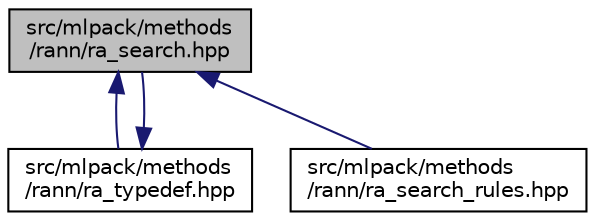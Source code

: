 digraph "src/mlpack/methods/rann/ra_search.hpp"
{
  edge [fontname="Helvetica",fontsize="10",labelfontname="Helvetica",labelfontsize="10"];
  node [fontname="Helvetica",fontsize="10",shape=record];
  Node1 [label="src/mlpack/methods\l/rann/ra_search.hpp",height=0.2,width=0.4,color="black", fillcolor="grey75", style="filled" fontcolor="black"];
  Node1 -> Node2 [dir="back",color="midnightblue",fontsize="10",style="solid"];
  Node2 [label="src/mlpack/methods\l/rann/ra_typedef.hpp",height=0.2,width=0.4,color="black", fillcolor="white", style="filled",URL="$ra__typedef_8hpp.html"];
  Node2 -> Node1 [dir="back",color="midnightblue",fontsize="10",style="solid"];
  Node1 -> Node3 [dir="back",color="midnightblue",fontsize="10",style="solid"];
  Node3 [label="src/mlpack/methods\l/rann/ra_search_rules.hpp",height=0.2,width=0.4,color="black", fillcolor="white", style="filled",URL="$ra__search__rules_8hpp.html"];
}
